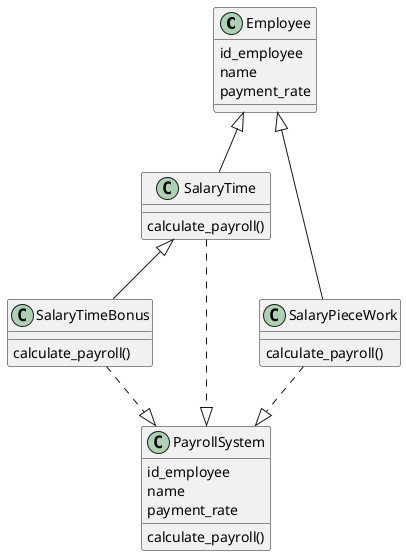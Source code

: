 @startuml
'https://plantuml.com/class-diagram

Employee <|-- SalaryTime
Employee <|-- SalaryPieceWork
SalaryTime  <|-- SalaryTimeBonus

SalaryTimeBonus ..|> PayrollSystem
SalaryPieceWork ..|> PayrollSystem
SalaryTime ..|> PayrollSystem

class Employee {
  id_employee
  name
  payment_rate
}

class SalaryTime {
    calculate_payroll()
}

class SalaryPieceWork {
    calculate_payroll()
}

class SalaryTimeBonus {
    calculate_payroll()
}

class PayrollSystem {
  id_employee
  name
  payment_rate
  calculate_payroll()
}

@enduml